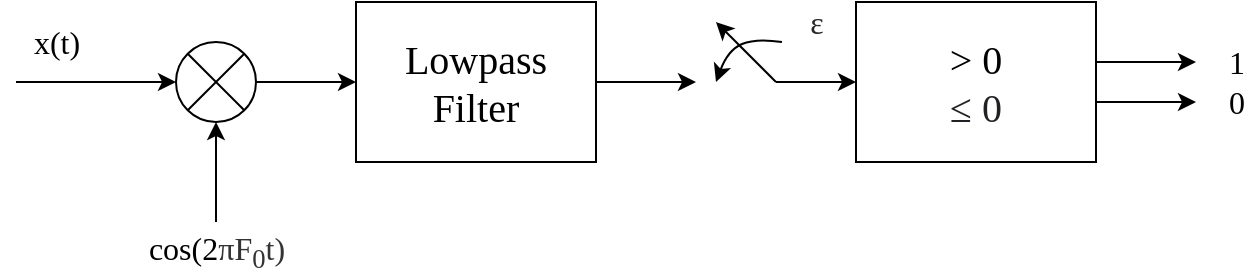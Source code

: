 <mxfile version="15.3.0" type="device"><diagram id="xThZNuKNNQ9vZMGO_-A4" name="Page-1"><mxGraphModel dx="981" dy="526" grid="0" gridSize="10" guides="1" tooltips="1" connect="1" arrows="1" fold="1" page="1" pageScale="1" pageWidth="850" pageHeight="1100" math="0" shadow="0"><root><mxCell id="0"/><mxCell id="1" parent="0"/><mxCell id="8m_G6kaDjiWH0DLcGp-z-5" style="edgeStyle=orthogonalEdgeStyle;rounded=0;orthogonalLoop=1;jettySize=auto;html=1;" edge="1" parent="1" source="8m_G6kaDjiWH0DLcGp-z-1"><mxGeometry relative="1" as="geometry"><mxPoint x="350" y="60" as="targetPoint"/><Array as="points"><mxPoint x="340" y="60"/><mxPoint x="340" y="60"/></Array></mxGeometry></mxCell><mxCell id="8m_G6kaDjiWH0DLcGp-z-1" value="&lt;font face=&quot;Times New Roman&quot; style=&quot;font-size: 20px&quot;&gt;Lowpass&lt;br&gt;Filter&lt;/font&gt;" style="whiteSpace=wrap;html=1;" vertex="1" parent="1"><mxGeometry x="180" y="20" width="120" height="80" as="geometry"/></mxCell><mxCell id="8m_G6kaDjiWH0DLcGp-z-4" value="&lt;font face=&quot;Times New Roman&quot; style=&quot;font-size: 20px&quot;&gt;&amp;gt; 0&lt;br&gt;&lt;span style=&quot;color: rgb(32 , 33 , 36) ; text-align: left ; background-color: rgb(255 , 255 , 255)&quot;&gt;≤ 0&lt;/span&gt;&lt;/font&gt;" style="rounded=0;whiteSpace=wrap;html=1;" vertex="1" parent="1"><mxGeometry x="430" y="20" width="120" height="80" as="geometry"/></mxCell><mxCell id="8m_G6kaDjiWH0DLcGp-z-9" value="" style="endArrow=none;html=1;exitX=0;exitY=0.5;exitDx=0;exitDy=0;endFill=0;startArrow=classic;startFill=1;" edge="1" parent="1" source="8m_G6kaDjiWH0DLcGp-z-4"><mxGeometry width="50" height="50" relative="1" as="geometry"><mxPoint x="480" y="100" as="sourcePoint"/><mxPoint x="390" y="60" as="targetPoint"/></mxGeometry></mxCell><mxCell id="8m_G6kaDjiWH0DLcGp-z-10" value="" style="endArrow=classic;html=1;" edge="1" parent="1"><mxGeometry width="50" height="50" relative="1" as="geometry"><mxPoint x="390" y="60" as="sourcePoint"/><mxPoint x="360" y="30" as="targetPoint"/></mxGeometry></mxCell><mxCell id="8m_G6kaDjiWH0DLcGp-z-11" value="" style="curved=1;endArrow=classic;html=1;" edge="1" parent="1"><mxGeometry width="50" height="50" relative="1" as="geometry"><mxPoint x="393" y="40" as="sourcePoint"/><mxPoint x="360" y="60" as="targetPoint"/><Array as="points"><mxPoint x="380" y="38"/><mxPoint x="366" y="44"/></Array></mxGeometry></mxCell><mxCell id="8m_G6kaDjiWH0DLcGp-z-12" value="" style="ellipse;whiteSpace=wrap;html=1;" vertex="1" parent="1"><mxGeometry x="90" y="40" width="40" height="40" as="geometry"/></mxCell><mxCell id="8m_G6kaDjiWH0DLcGp-z-13" value="" style="endArrow=classic;html=1;entryX=0.5;entryY=1;entryDx=0;entryDy=0;" edge="1" parent="1" target="8m_G6kaDjiWH0DLcGp-z-12"><mxGeometry width="50" height="50" relative="1" as="geometry"><mxPoint x="110" y="130" as="sourcePoint"/><mxPoint x="370" y="100" as="targetPoint"/></mxGeometry></mxCell><mxCell id="8m_G6kaDjiWH0DLcGp-z-14" value="" style="endArrow=classic;html=1;entryX=0;entryY=0.5;entryDx=0;entryDy=0;" edge="1" parent="1" target="8m_G6kaDjiWH0DLcGp-z-12"><mxGeometry width="50" height="50" relative="1" as="geometry"><mxPoint x="10" y="60" as="sourcePoint"/><mxPoint x="90" y="90.0" as="targetPoint"/></mxGeometry></mxCell><mxCell id="8m_G6kaDjiWH0DLcGp-z-15" value="&lt;font size=&quot;1&quot;&gt;&lt;span&gt;&lt;span style=&quot;font-size: 16px&quot;&gt;x(t)&lt;/span&gt;&lt;/span&gt;&lt;/font&gt;" style="text;html=1;align=center;verticalAlign=middle;resizable=0;points=[];autosize=1;strokeColor=none;fillColor=none;fontStyle=0;fontFamily=Times New Roman;" vertex="1" parent="1"><mxGeometry x="10" y="30" width="40" height="20" as="geometry"/></mxCell><mxCell id="8m_G6kaDjiWH0DLcGp-z-16" value="&lt;font face=&quot;Times New Roman&quot; style=&quot;font-size: 16px&quot;&gt;cos(2&lt;span style=&quot;color: rgb(51 , 51 , 51) ; background-color: rgb(255 , 255 , 255)&quot;&gt;πF&lt;sub&gt;0&lt;/sub&gt;t)&lt;/span&gt;&lt;/font&gt;" style="text;html=1;align=center;verticalAlign=middle;resizable=0;points=[];autosize=1;strokeColor=none;fillColor=none;fontStyle=0" vertex="1" parent="1"><mxGeometry x="70" y="135" width="80" height="20" as="geometry"/></mxCell><mxCell id="8m_G6kaDjiWH0DLcGp-z-17" value="" style="endArrow=none;html=1;fontFamily=Times New Roman;exitX=0;exitY=1;exitDx=0;exitDy=0;entryX=1;entryY=0;entryDx=0;entryDy=0;" edge="1" parent="1" source="8m_G6kaDjiWH0DLcGp-z-12" target="8m_G6kaDjiWH0DLcGp-z-12"><mxGeometry width="50" height="50" relative="1" as="geometry"><mxPoint x="180" y="110" as="sourcePoint"/><mxPoint x="230" y="60" as="targetPoint"/></mxGeometry></mxCell><mxCell id="8m_G6kaDjiWH0DLcGp-z-18" value="" style="endArrow=none;html=1;fontFamily=Times New Roman;exitX=0;exitY=0;exitDx=0;exitDy=0;entryX=1;entryY=1;entryDx=0;entryDy=0;" edge="1" parent="1" source="8m_G6kaDjiWH0DLcGp-z-12" target="8m_G6kaDjiWH0DLcGp-z-12"><mxGeometry width="50" height="50" relative="1" as="geometry"><mxPoint x="180" y="110" as="sourcePoint"/><mxPoint x="230" y="60" as="targetPoint"/></mxGeometry></mxCell><mxCell id="8m_G6kaDjiWH0DLcGp-z-19" value="" style="endArrow=classic;html=1;fontFamily=Times New Roman;exitX=1;exitY=0.5;exitDx=0;exitDy=0;" edge="1" parent="1" source="8m_G6kaDjiWH0DLcGp-z-12"><mxGeometry width="50" height="50" relative="1" as="geometry"><mxPoint x="180" y="110" as="sourcePoint"/><mxPoint x="180" y="60" as="targetPoint"/></mxGeometry></mxCell><mxCell id="8m_G6kaDjiWH0DLcGp-z-20" value="&lt;span style=&quot;color: rgb(40 , 40 , 40) ; background-color: rgb(255 , 255 , 255)&quot;&gt;&lt;font style=&quot;font-size: 16px&quot;&gt;ε&lt;/font&gt;&lt;/span&gt;" style="text;html=1;align=center;verticalAlign=middle;resizable=0;points=[];autosize=1;strokeColor=none;fillColor=none;fontFamily=Times New Roman;fontSize=16;" vertex="1" parent="1"><mxGeometry x="400" y="20" width="20" height="20" as="geometry"/></mxCell><mxCell id="8m_G6kaDjiWH0DLcGp-z-21" value="" style="endArrow=classic;html=1;fontFamily=Times New Roman;" edge="1" parent="1"><mxGeometry width="50" height="50" relative="1" as="geometry"><mxPoint x="550" y="50" as="sourcePoint"/><mxPoint x="600" y="50" as="targetPoint"/></mxGeometry></mxCell><mxCell id="8m_G6kaDjiWH0DLcGp-z-22" value="" style="endArrow=classic;html=1;fontFamily=Times New Roman;" edge="1" parent="1"><mxGeometry width="50" height="50" relative="1" as="geometry"><mxPoint x="550" y="70" as="sourcePoint"/><mxPoint x="600" y="70" as="targetPoint"/></mxGeometry></mxCell><mxCell id="8m_G6kaDjiWH0DLcGp-z-23" value="1" style="text;html=1;align=center;verticalAlign=middle;resizable=0;points=[];autosize=1;strokeColor=none;fillColor=none;fontFamily=Times New Roman;fontSize=16;" vertex="1" parent="1"><mxGeometry x="610" y="40" width="20" height="20" as="geometry"/></mxCell><mxCell id="8m_G6kaDjiWH0DLcGp-z-24" value="0" style="text;html=1;align=center;verticalAlign=middle;resizable=0;points=[];autosize=1;strokeColor=none;fillColor=none;fontFamily=Times New Roman;fontSize=16;" vertex="1" parent="1"><mxGeometry x="610" y="60" width="20" height="20" as="geometry"/></mxCell></root></mxGraphModel></diagram></mxfile>